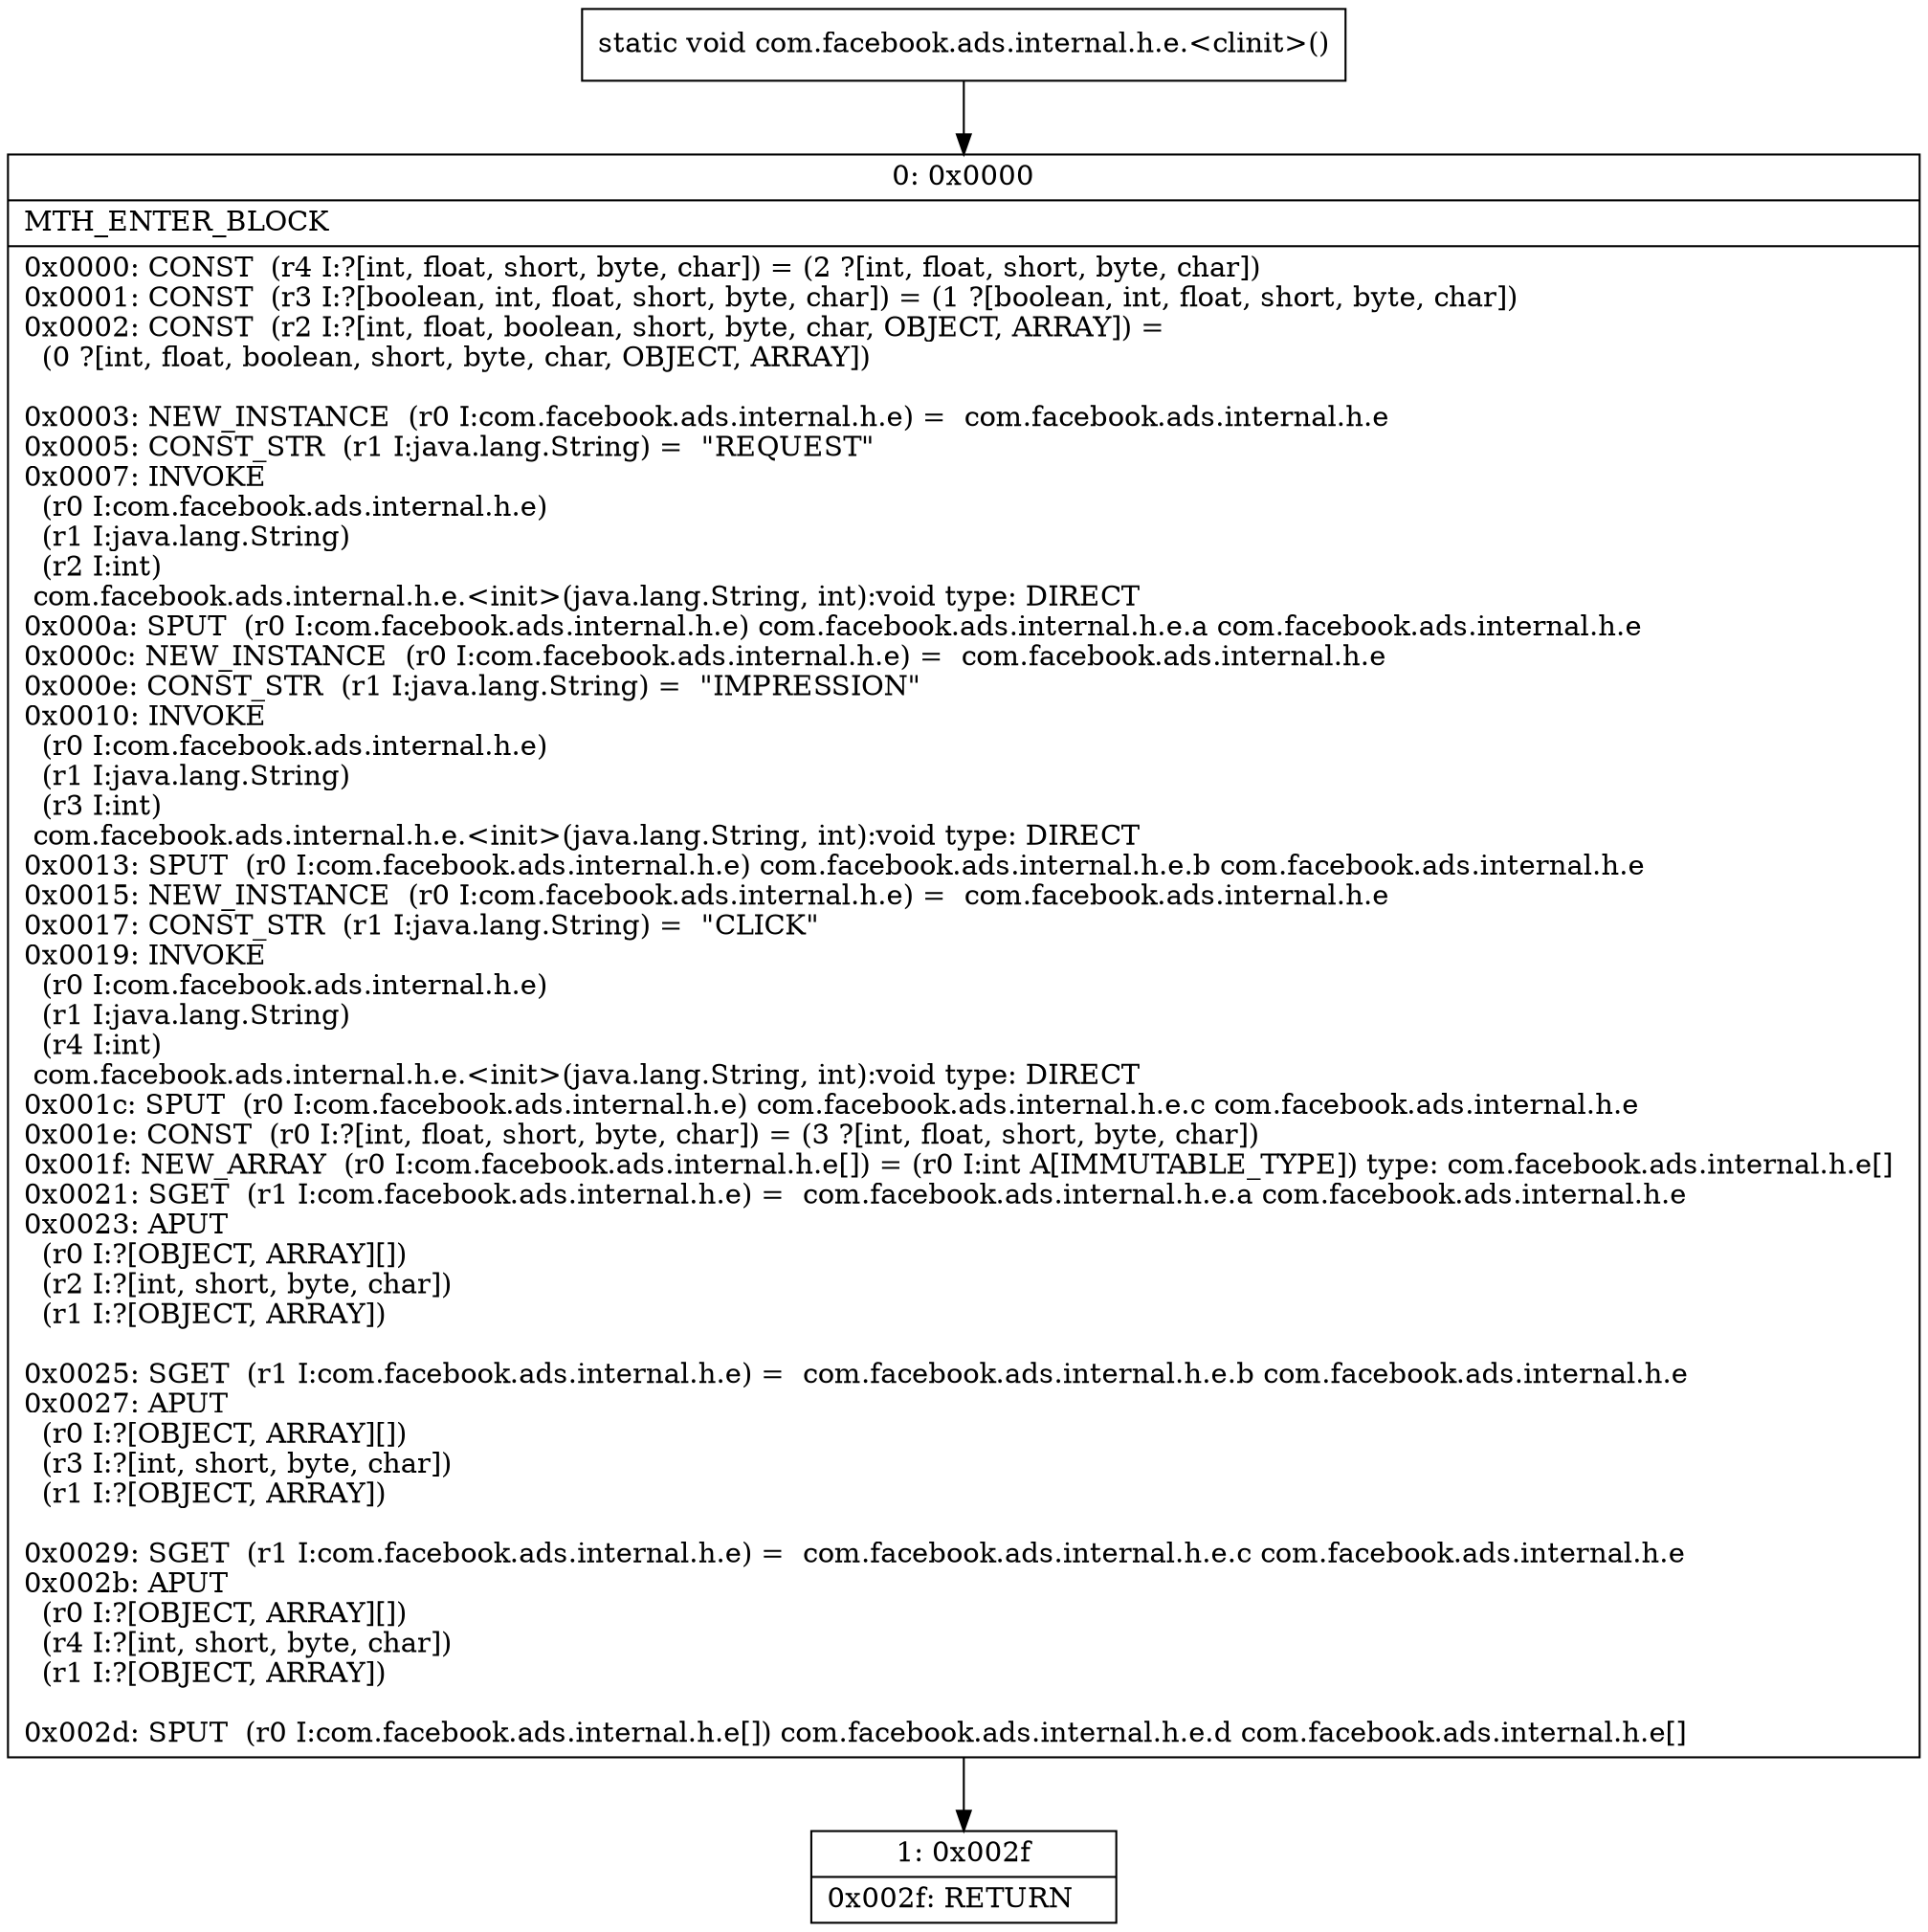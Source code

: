 digraph "CFG forcom.facebook.ads.internal.h.e.\<clinit\>()V" {
Node_0 [shape=record,label="{0\:\ 0x0000|MTH_ENTER_BLOCK\l|0x0000: CONST  (r4 I:?[int, float, short, byte, char]) = (2 ?[int, float, short, byte, char]) \l0x0001: CONST  (r3 I:?[boolean, int, float, short, byte, char]) = (1 ?[boolean, int, float, short, byte, char]) \l0x0002: CONST  (r2 I:?[int, float, boolean, short, byte, char, OBJECT, ARRAY]) = \l  (0 ?[int, float, boolean, short, byte, char, OBJECT, ARRAY])\l \l0x0003: NEW_INSTANCE  (r0 I:com.facebook.ads.internal.h.e) =  com.facebook.ads.internal.h.e \l0x0005: CONST_STR  (r1 I:java.lang.String) =  \"REQUEST\" \l0x0007: INVOKE  \l  (r0 I:com.facebook.ads.internal.h.e)\l  (r1 I:java.lang.String)\l  (r2 I:int)\l com.facebook.ads.internal.h.e.\<init\>(java.lang.String, int):void type: DIRECT \l0x000a: SPUT  (r0 I:com.facebook.ads.internal.h.e) com.facebook.ads.internal.h.e.a com.facebook.ads.internal.h.e \l0x000c: NEW_INSTANCE  (r0 I:com.facebook.ads.internal.h.e) =  com.facebook.ads.internal.h.e \l0x000e: CONST_STR  (r1 I:java.lang.String) =  \"IMPRESSION\" \l0x0010: INVOKE  \l  (r0 I:com.facebook.ads.internal.h.e)\l  (r1 I:java.lang.String)\l  (r3 I:int)\l com.facebook.ads.internal.h.e.\<init\>(java.lang.String, int):void type: DIRECT \l0x0013: SPUT  (r0 I:com.facebook.ads.internal.h.e) com.facebook.ads.internal.h.e.b com.facebook.ads.internal.h.e \l0x0015: NEW_INSTANCE  (r0 I:com.facebook.ads.internal.h.e) =  com.facebook.ads.internal.h.e \l0x0017: CONST_STR  (r1 I:java.lang.String) =  \"CLICK\" \l0x0019: INVOKE  \l  (r0 I:com.facebook.ads.internal.h.e)\l  (r1 I:java.lang.String)\l  (r4 I:int)\l com.facebook.ads.internal.h.e.\<init\>(java.lang.String, int):void type: DIRECT \l0x001c: SPUT  (r0 I:com.facebook.ads.internal.h.e) com.facebook.ads.internal.h.e.c com.facebook.ads.internal.h.e \l0x001e: CONST  (r0 I:?[int, float, short, byte, char]) = (3 ?[int, float, short, byte, char]) \l0x001f: NEW_ARRAY  (r0 I:com.facebook.ads.internal.h.e[]) = (r0 I:int A[IMMUTABLE_TYPE]) type: com.facebook.ads.internal.h.e[] \l0x0021: SGET  (r1 I:com.facebook.ads.internal.h.e) =  com.facebook.ads.internal.h.e.a com.facebook.ads.internal.h.e \l0x0023: APUT  \l  (r0 I:?[OBJECT, ARRAY][])\l  (r2 I:?[int, short, byte, char])\l  (r1 I:?[OBJECT, ARRAY])\l \l0x0025: SGET  (r1 I:com.facebook.ads.internal.h.e) =  com.facebook.ads.internal.h.e.b com.facebook.ads.internal.h.e \l0x0027: APUT  \l  (r0 I:?[OBJECT, ARRAY][])\l  (r3 I:?[int, short, byte, char])\l  (r1 I:?[OBJECT, ARRAY])\l \l0x0029: SGET  (r1 I:com.facebook.ads.internal.h.e) =  com.facebook.ads.internal.h.e.c com.facebook.ads.internal.h.e \l0x002b: APUT  \l  (r0 I:?[OBJECT, ARRAY][])\l  (r4 I:?[int, short, byte, char])\l  (r1 I:?[OBJECT, ARRAY])\l \l0x002d: SPUT  (r0 I:com.facebook.ads.internal.h.e[]) com.facebook.ads.internal.h.e.d com.facebook.ads.internal.h.e[] \l}"];
Node_1 [shape=record,label="{1\:\ 0x002f|0x002f: RETURN   \l}"];
MethodNode[shape=record,label="{static void com.facebook.ads.internal.h.e.\<clinit\>() }"];
MethodNode -> Node_0;
Node_0 -> Node_1;
}

